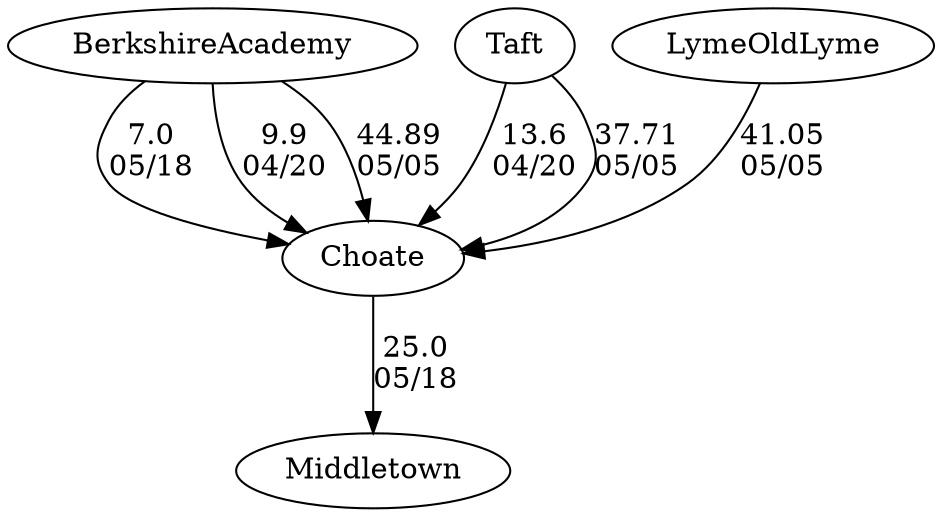 digraph boys3foursChoate {Choate [URL="boys3foursChoateChoate.html"];BerkshireAcademy [URL="boys3foursChoateBerkshireAcademy.html"];Middletown [URL="boys3foursChoateMiddletown.html"];Taft [URL="boys3foursChoateTaft.html"];LymeOldLyme [URL="boys3foursChoateLymeOldLyme.html"];BerkshireAcademy -> Choate[label="7.0
05/18", weight="93", tooltip="NEIRA Boys & Girls Fours,Frederick Gunn vs Greenwich Academy, Choate, Miss Porter's, Taft, Berkshire, Middletown			
Distance: 1500m Conditions: Stiff crosswind in the first 500m, settling into a light tailwind for the last 1k. Mostly consistent wind with some gusts toward the end of day. Comments: Due to hotseating, order of races ran: B3, G2, G4, B2, B1, G1, B4, G3, GN. Choate G1 was a scratch.
None", URL="https://www.row2k.com/results/resultspage.cfm?UID=5D035A34420AED23599F466189189D99&cat=5", random="random"]; 
Choate -> Middletown[label="25.0
05/18", weight="75", tooltip="NEIRA Boys & Girls Fours,Frederick Gunn vs Greenwich Academy, Choate, Miss Porter's, Taft, Berkshire, Middletown			
Distance: 1500m Conditions: Stiff crosswind in the first 500m, settling into a light tailwind for the last 1k. Mostly consistent wind with some gusts toward the end of day. Comments: Due to hotseating, order of races ran: B3, G2, G4, B2, B1, G1, B4, G3, GN. Choate G1 was a scratch.
None", URL="https://www.row2k.com/results/resultspage.cfm?UID=5D035A34420AED23599F466189189D99&cat=5", random="random"]; 
Taft -> Choate[label="13.6
04/20", weight="87", tooltip="NEIRA Boys & Girls Fours,Berkshire v. Taft & Choate			
Distance: 1500 M Conditions: Flat water; light, variable headwind in first 1000 meters, then calm. Comments: B3: Taft left their lane, interfered with Berkshire, then corrected, but then crossed Choate's lane in the last 250 M. Did not change placement, but Berkshire's margin over Choate might have been larger without the interference.
Thanks to Taft and Choate for some great racing in ideal conditions.
None", URL="https://www.row2k.com/results/resultspage.cfm?UID=CADB8564A7D0BE142DB6C47B0EED613F&cat=5", random="random"]; 
BerkshireAcademy -> Choate[label="9.9
04/20", weight="91", tooltip="NEIRA Boys & Girls Fours,Berkshire v. Taft & Choate			
Distance: 1500 M Conditions: Flat water; light, variable headwind in first 1000 meters, then calm. Comments: B3: Taft left their lane, interfered with Berkshire, then corrected, but then crossed Choate's lane in the last 250 M. Did not change placement, but Berkshire's margin over Choate might have been larger without the interference.
Thanks to Taft and Choate for some great racing in ideal conditions.
None", URL="https://www.row2k.com/results/resultspage.cfm?UID=CADB8564A7D0BE142DB6C47B0EED613F&cat=5", random="random"]; 
BerkshireAcademy -> Choate[label="44.89
05/05", weight="56", tooltip="Founder's Day Regatta			
Conditions: Some cross wind in the first 500m shifting into a light tail wind in the last 1k. Teams with multiple boats in a single event only progressed the faster boat even if both finished top 3.", URL="https://www.row2k.com/results/resultspage.cfm?UID=7AC6352FAB62A8BCE52618B8C7A7971D&cat=6", random="random"]; 
LymeOldLyme -> Choate[label="41.05
05/05", weight="59", tooltip="Founder's Day Regatta			
Conditions: Some cross wind in the first 500m shifting into a light tail wind in the last 1k. Teams with multiple boats in a single event only progressed the faster boat even if both finished top 3.", URL="https://www.row2k.com/results/resultspage.cfm?UID=7AC6352FAB62A8BCE52618B8C7A7971D&cat=6", random="random"]; 
Taft -> Choate[label="37.71
05/05", weight="63", tooltip="Founder's Day Regatta			
Conditions: Some cross wind in the first 500m shifting into a light tail wind in the last 1k. Teams with multiple boats in a single event only progressed the faster boat even if both finished top 3.", URL="https://www.row2k.com/results/resultspage.cfm?UID=7AC6352FAB62A8BCE52618B8C7A7971D&cat=6", random="random"]}